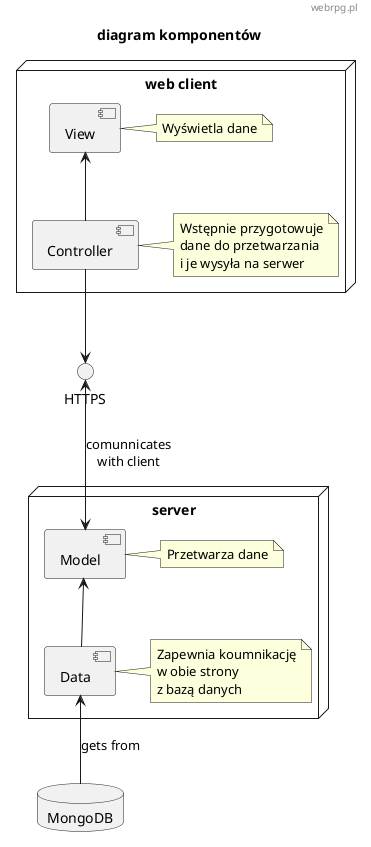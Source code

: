@startuml
skinparam defaultFontName "Comic Sans MS"
header webrpg.pl
title "diagram komponentów"
'left to right direction

interface HTTPS

node "web client" {
    '[View] <-- HTTPS
    [View] <-- [Controller] 
    [Controller] --> HTTPS
    
    note right of [Controller]
        Wstępnie przygotowuje
        dane do przetwarzania
        i je wysyła na serwer
    end note
    note right of [View]
        Wyświetla dane
    end note


}

node "server" {
    HTTPS <--> [Model]: "comunnicates\nwith client"
    [Model] <-- [Data]
    note right of [Data]
        Zapewnia koumnikację
        w obie strony
        z bazą danych
    end note

    note right of [Model]
        Przetwarza dane
    end note
}

database "MongoDB"
[Data] <-- MongoDB: "gets from"

@enduml